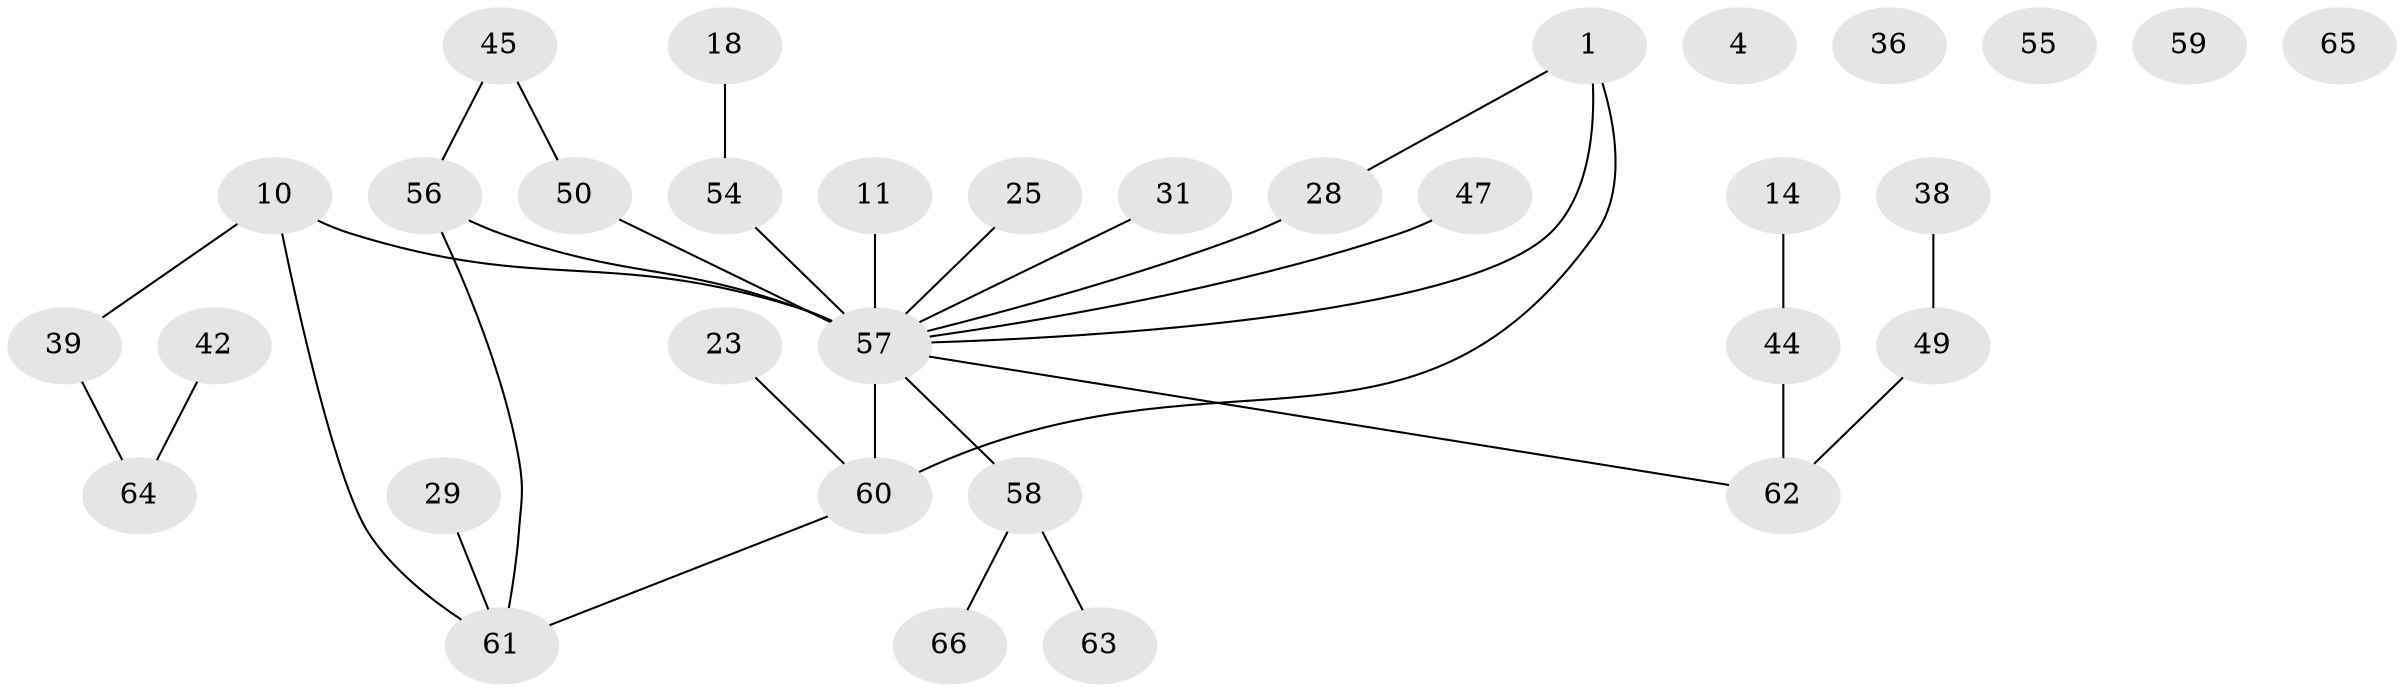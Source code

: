 // original degree distribution, {5: 0.09090909090909091, 3: 0.22727272727272727, 2: 0.2727272727272727, 0: 0.07575757575757576, 4: 0.10606060606060606, 1: 0.22727272727272727}
// Generated by graph-tools (version 1.1) at 2025/40/03/09/25 04:40:39]
// undirected, 33 vertices, 32 edges
graph export_dot {
graph [start="1"]
  node [color=gray90,style=filled];
  1;
  4;
  10;
  11;
  14;
  18;
  23;
  25;
  28 [super="+2"];
  29;
  31;
  36;
  38;
  39;
  42;
  44;
  45;
  47;
  49 [super="+13"];
  50;
  54;
  55;
  56 [super="+41"];
  57 [super="+32+53"];
  58 [super="+19+26"];
  59;
  60 [super="+17+21+43"];
  61 [super="+12"];
  62 [super="+24+46"];
  63;
  64;
  65;
  66;
  1 -- 28 [weight=2];
  1 -- 57 [weight=2];
  1 -- 60;
  10 -- 39;
  10 -- 61 [weight=2];
  10 -- 57 [weight=2];
  11 -- 57;
  14 -- 44;
  18 -- 54;
  23 -- 60;
  25 -- 57;
  28 -- 57;
  29 -- 61;
  31 -- 57;
  38 -- 49;
  39 -- 64;
  42 -- 64;
  44 -- 62;
  45 -- 50;
  45 -- 56;
  47 -- 57;
  49 -- 62;
  50 -- 57 [weight=2];
  54 -- 57;
  56 -- 61;
  56 -- 57;
  57 -- 60 [weight=6];
  57 -- 58 [weight=2];
  57 -- 62;
  58 -- 63;
  58 -- 66;
  60 -- 61 [weight=2];
}
